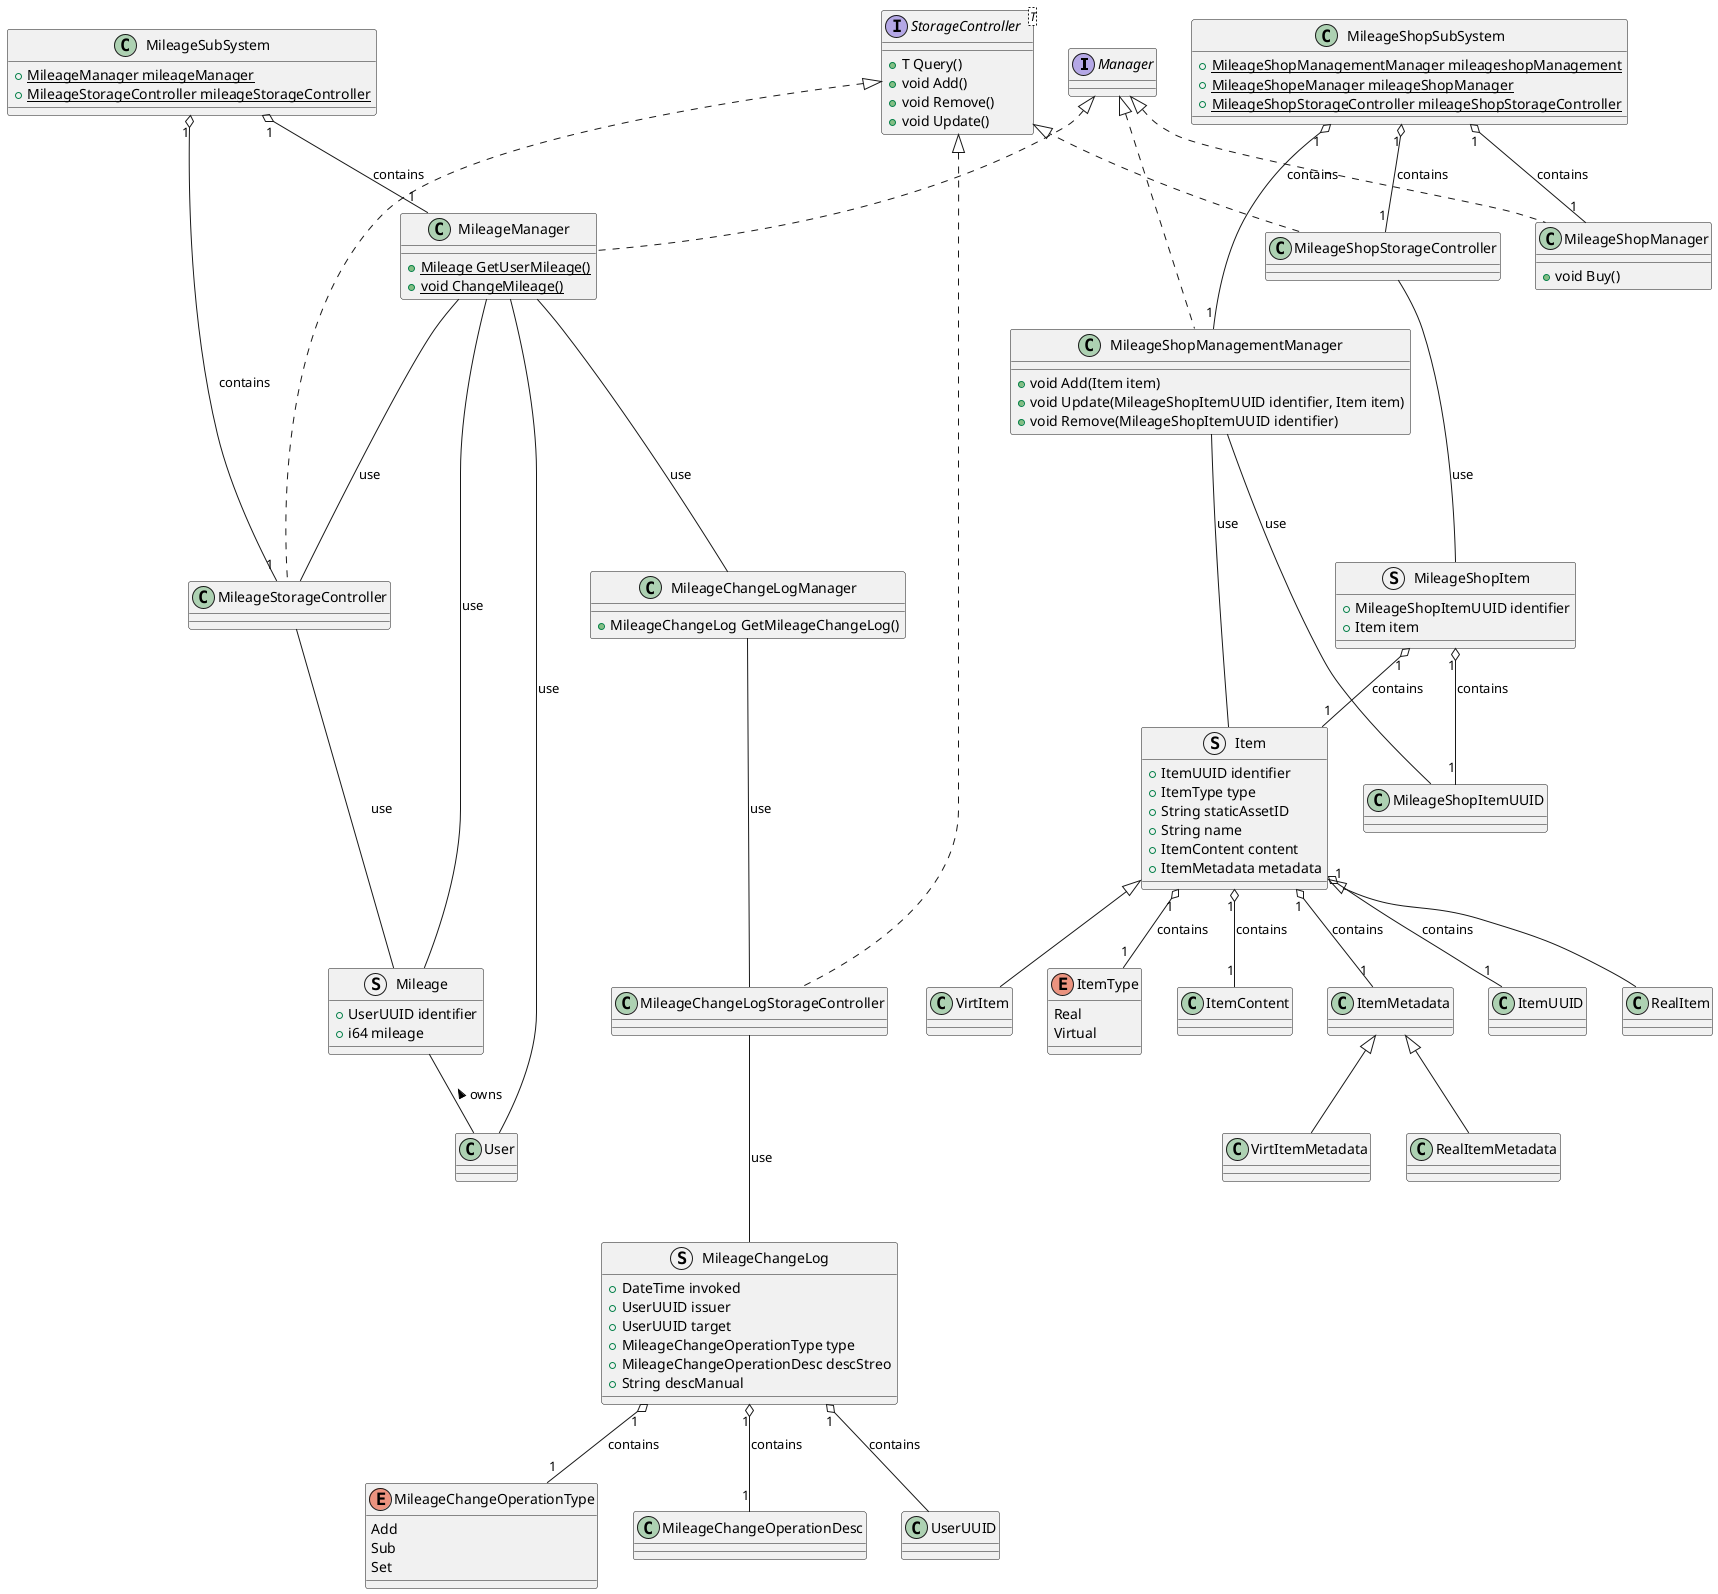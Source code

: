 @startuml
' Commons
Interface Manager
Interface StorageController<T> {
    + T Query()
    + void Add()
    + void Remove()
    + void Update()
}

enum ItemType {
    Real
    Virtual
}

class ItemContent {}
class ItemMetadata {}
class RealItemMetadata extends ItemMetadata {}
class VirtItemMetadata extends ItemMetadata {}

struct Item {
    + ItemUUID identifier
    + ItemType type
    + String staticAssetID
    + String name
    + ItemContent content
    + ItemMetadata metadata
}

Item "1" o-- "1" ItemUUID : contains
Item "1" o-- "1" ItemType : contains
Item "1" o-- "1" ItemContent : contains
Item "1" o-- "1" ItemMetadata : contains

class RealItem extends Item {}
class VirtItem extends Item {}

struct Mileage {
    + UserUUID identifier
    + i64 mileage
}

Mileage -- User : < owns

' Mileage SubSystem

enum MileageChangeOperationType {
    Add
    Sub
    Set
}

class MileageChangeOperationDesc {}

struct MileageChangeLog {
    + DateTime invoked
    + UserUUID issuer
    + UserUUID target
    + MileageChangeOperationType type
    + MileageChangeOperationDesc descStreo
    + String descManual
}

MileageChangeLog "1" o-- UserUUID : contains
MileageChangeLog "1" o-- "1" MileageChangeOperationType : contains
MileageChangeLog "1" o-- "1" MileageChangeOperationDesc : contains

class MileageManager implements Manager {
    + {static} Mileage GetUserMileage()
    + {static} void ChangeMileage()
}

MileageManager --- User : use
MileageManager --- Mileage : use
MileageManager --- MileageChangeLogManager : use
MileageManager --- MileageStorageController : use

class MileageChangeLogManager {
    + MileageChangeLog GetMileageChangeLog()
}

MileageChangeLogManager --- MileageChangeLogStorageController : use

class MileageChangeLogStorageController implements StorageController {}
MileageChangeLogStorageController --- MileageChangeLog : use

class MileageStorageController implements StorageController{}
MileageStorageController --- Mileage : use

class MileageSubSystem {
    + {static} MileageManager mileageManager
    + {static} MileageStorageController mileageStorageController
}

MileageSubSystem "1" o-- "1" MileageManager : contains
MileageSubSystem "1" o-- "1" MileageStorageController : contains

' MileageShop SubSystem
struct MileageShopItem {
    + MileageShopItemUUID identifier
    + Item item
}

MileageShopItem "1" o-- "1" MileageShopItemUUID : contains
MileageShopItem "1" o-- "1" Item : contains

class MileageShopManager implements Manager {
    + void Buy()
}

class MileageShopManagementManager implements Manager {
    + void Add(Item item)
    + void Update(MileageShopItemUUID identifier, Item item)
    + void Remove(MileageShopItemUUID identifier)
}

MileageShopManagementManager --- Item : use
MileageShopManagementManager --- MileageShopItemUUID : use

class MileageShopStorageController implements StorageController {}
MileageShopStorageController --- MileageShopItem : use

class MileageShopSubSystem {
    + {static} MileageShopManagementManager mileageshopManagement
    + {static} MileageShopeManager mileageShopManager
    + {static} MileageShopStorageController mileageShopStorageController
}
MileageShopSubSystem "1" o-- "1" MileageShopManagementManager : contains
MileageShopSubSystem "1" o-- "1" MileageShopManager : contains
MileageShopSubSystem "1" o-- "1" MileageShopStorageController : contains
@enduml
